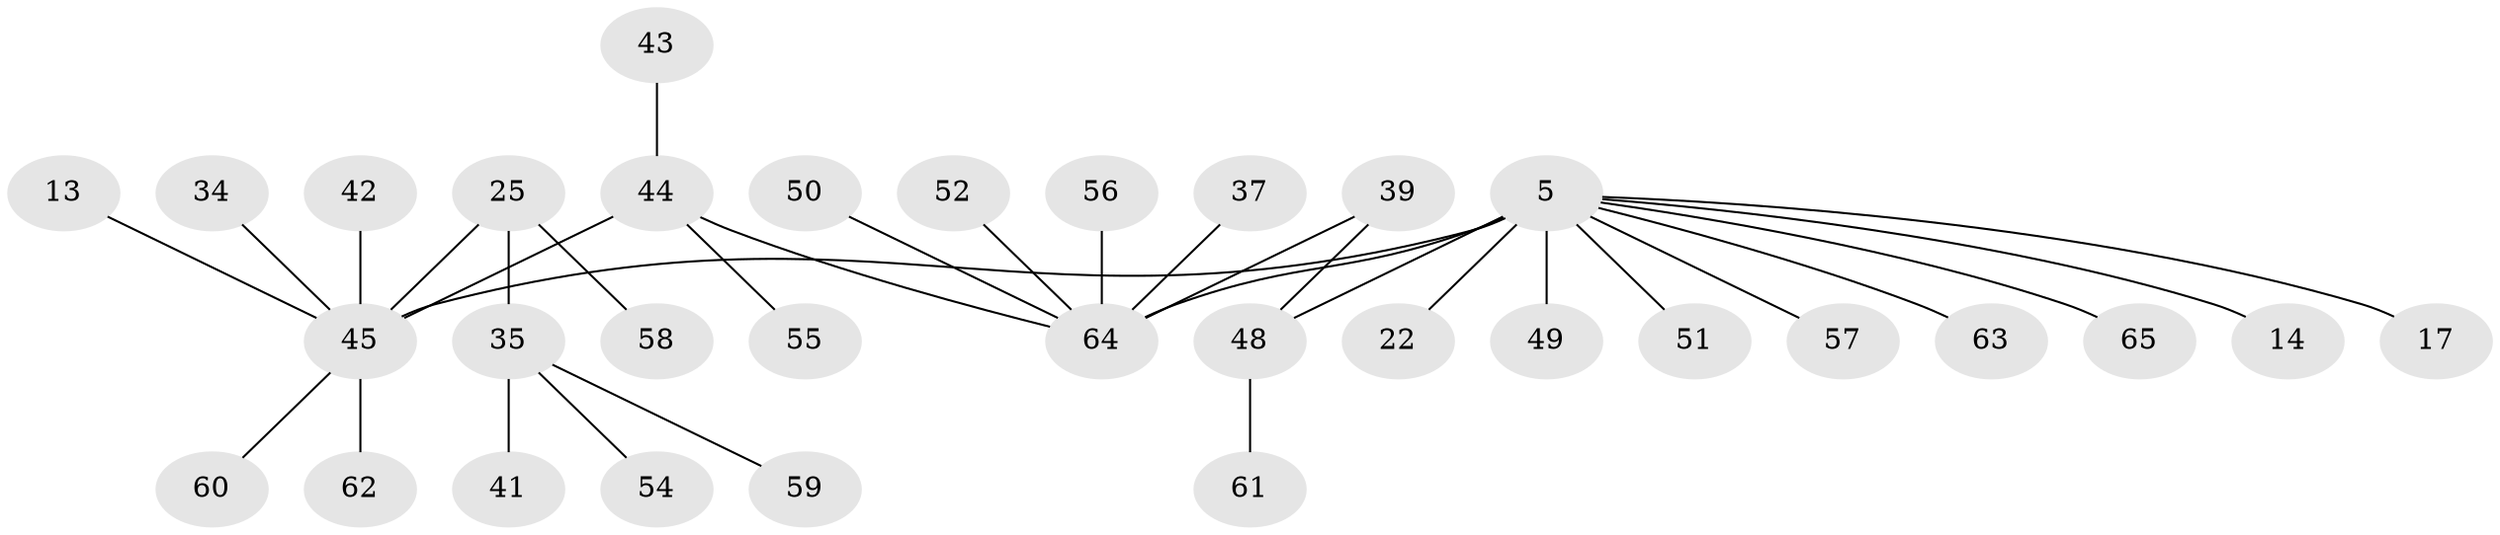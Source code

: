// original degree distribution, {5: 0.07692307692307693, 7: 0.015384615384615385, 2: 0.23076923076923078, 6: 0.03076923076923077, 3: 0.16923076923076924, 1: 0.4461538461538462, 4: 0.03076923076923077}
// Generated by graph-tools (version 1.1) at 2025/42/03/09/25 04:42:05]
// undirected, 32 vertices, 33 edges
graph export_dot {
graph [start="1"]
  node [color=gray90,style=filled];
  5 [super="+4"];
  13;
  14 [super="+11"];
  17;
  22;
  25 [super="+8"];
  34;
  35;
  37;
  39;
  41;
  42 [super="+40"];
  43 [super="+30"];
  44 [super="+24"];
  45 [super="+10+21"];
  48 [super="+23+32"];
  49;
  50;
  51 [super="+33"];
  52;
  54;
  55;
  56 [super="+53"];
  57;
  58;
  59 [super="+46"];
  60;
  61;
  62;
  63 [super="+19"];
  64 [super="+18+27+36+31"];
  65;
  5 -- 17;
  5 -- 49;
  5 -- 65;
  5 -- 48 [weight=3];
  5 -- 22;
  5 -- 57;
  5 -- 45 [weight=2];
  5 -- 64 [weight=2];
  5 -- 14;
  5 -- 63;
  5 -- 51;
  13 -- 45;
  25 -- 35 [weight=2];
  25 -- 58;
  25 -- 45;
  34 -- 45;
  35 -- 41;
  35 -- 54;
  35 -- 59;
  37 -- 64;
  39 -- 64;
  39 -- 48;
  42 -- 45;
  43 -- 44;
  44 -- 45 [weight=2];
  44 -- 64;
  44 -- 55;
  45 -- 62;
  45 -- 60;
  48 -- 61;
  50 -- 64;
  52 -- 64;
  56 -- 64;
}
